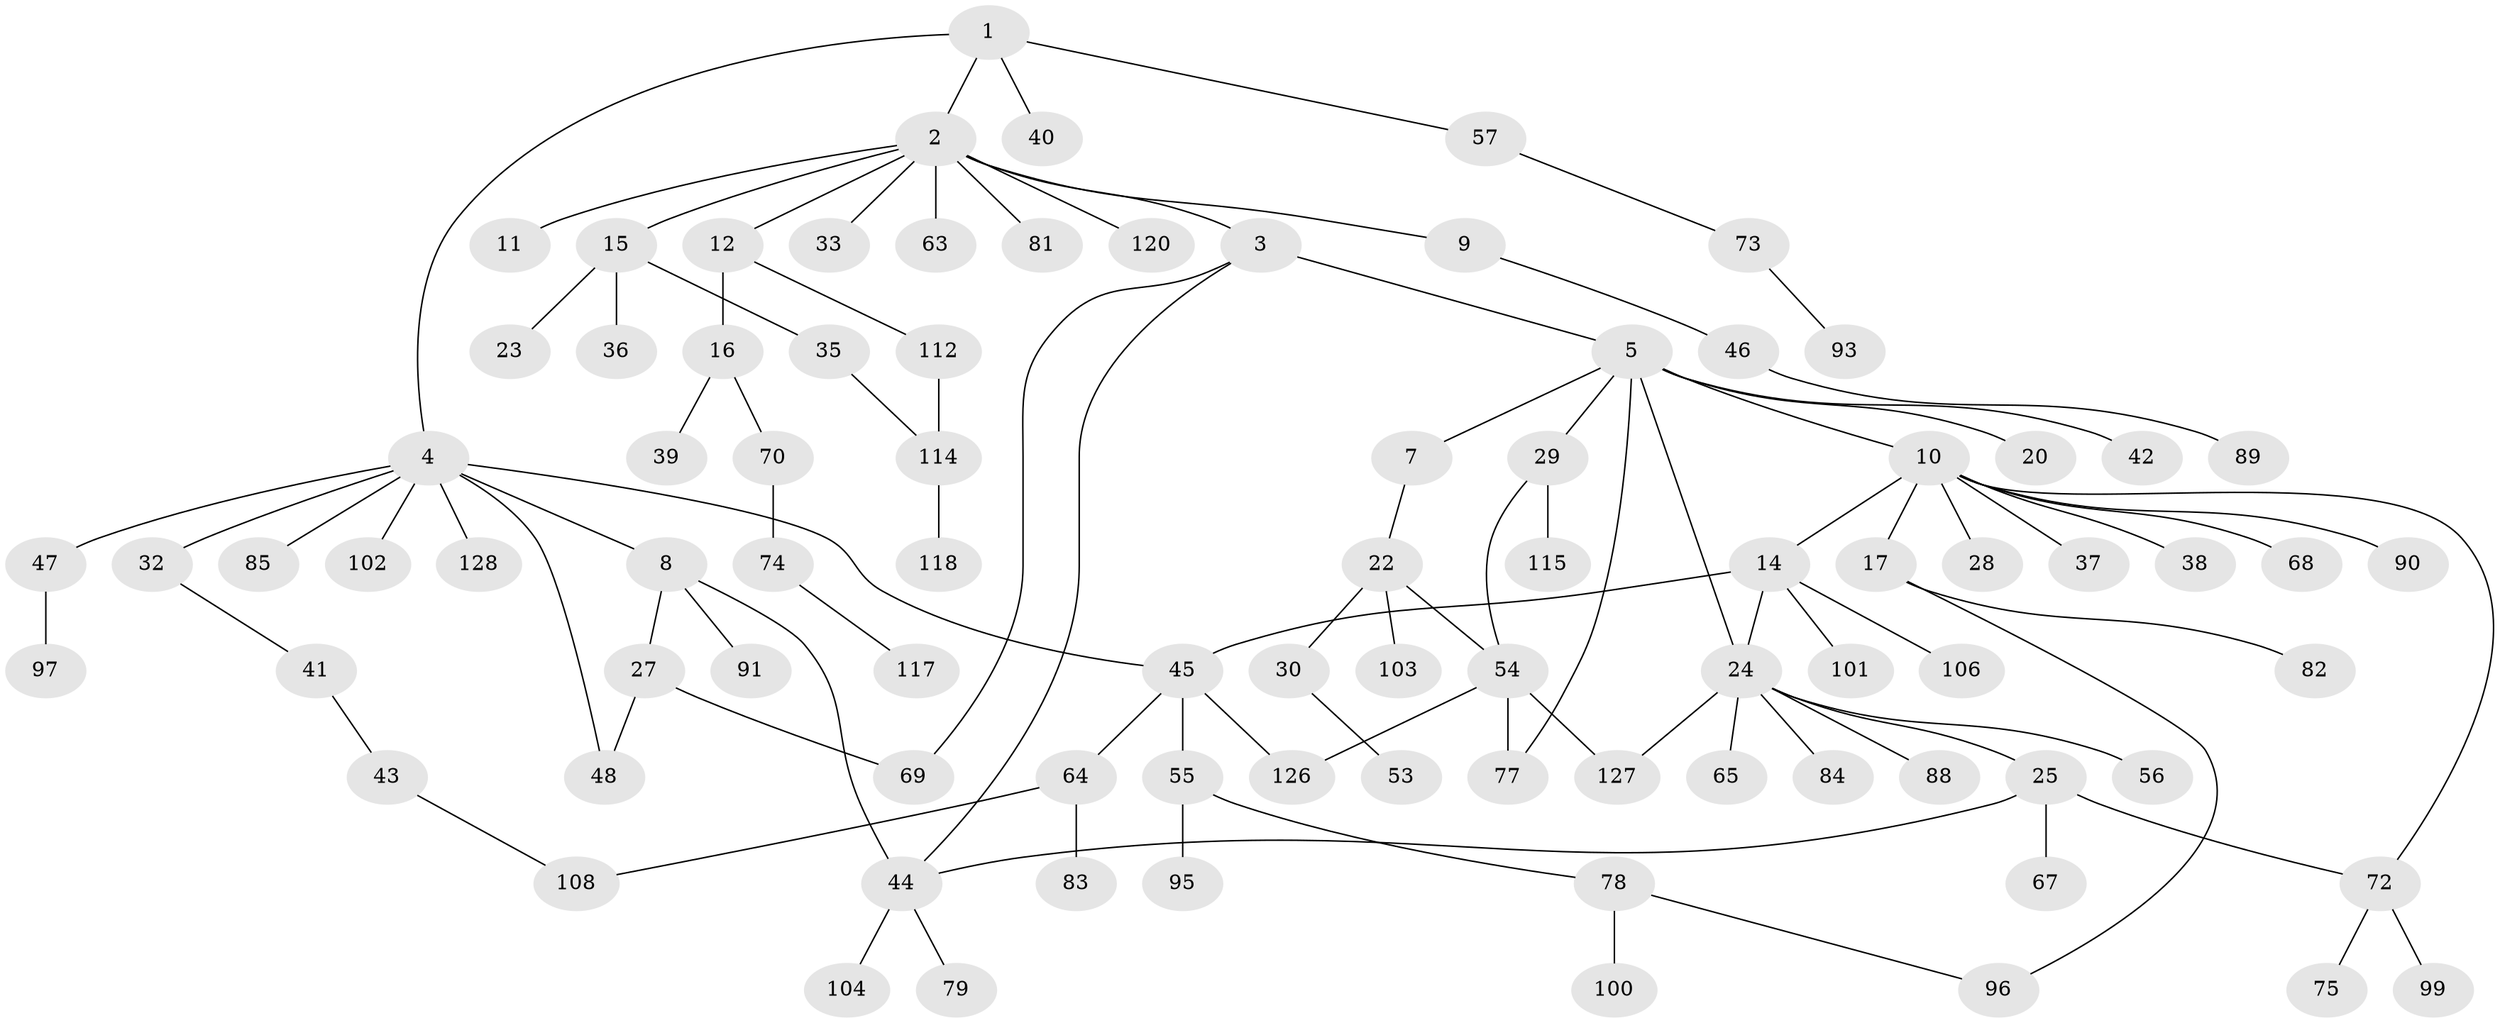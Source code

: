 // original degree distribution, {4: 0.0546875, 8: 0.0078125, 5: 0.0703125, 6: 0.015625, 7: 0.015625, 2: 0.265625, 3: 0.140625, 1: 0.4296875}
// Generated by graph-tools (version 1.1) at 2025/10/02/27/25 16:10:51]
// undirected, 89 vertices, 102 edges
graph export_dot {
graph [start="1"]
  node [color=gray90,style=filled];
  1 [super="+18"];
  2 [super="+6"];
  3 [super="+107"];
  4 [super="+31"];
  5 [super="+19"];
  7;
  8 [super="+26"];
  9 [super="+62"];
  10 [super="+13"];
  11;
  12 [super="+59"];
  14 [super="+116"];
  15 [super="+98"];
  16 [super="+51"];
  17 [super="+21"];
  20;
  22 [super="+92"];
  23 [super="+110"];
  24 [super="+52"];
  25 [super="+34"];
  27;
  28;
  29 [super="+80"];
  30 [super="+87"];
  32;
  33;
  35;
  36;
  37 [super="+66"];
  38;
  39 [super="+109"];
  40 [super="+122"];
  41 [super="+50"];
  42;
  43 [super="+58"];
  44 [super="+86"];
  45 [super="+60"];
  46 [super="+61"];
  47;
  48 [super="+49"];
  53;
  54 [super="+113"];
  55;
  56;
  57;
  63;
  64 [super="+71"];
  65;
  67;
  68;
  69 [super="+76"];
  70;
  72 [super="+105"];
  73 [super="+125"];
  74 [super="+111"];
  75;
  77;
  78;
  79;
  81;
  82;
  83;
  84;
  85 [super="+94"];
  88;
  89;
  90;
  91;
  93 [super="+119"];
  95;
  96;
  97 [super="+124"];
  99;
  100;
  101;
  102 [super="+121"];
  103;
  104;
  106;
  108;
  112;
  114 [super="+123"];
  115;
  117;
  118;
  120;
  126;
  127;
  128;
  1 -- 2;
  1 -- 4;
  1 -- 57;
  1 -- 40;
  2 -- 3;
  2 -- 9;
  2 -- 11;
  2 -- 33;
  2 -- 63;
  2 -- 81;
  2 -- 120;
  2 -- 12;
  2 -- 15;
  3 -- 5;
  3 -- 44;
  3 -- 69;
  4 -- 8;
  4 -- 48;
  4 -- 102;
  4 -- 128;
  4 -- 32;
  4 -- 85;
  4 -- 45;
  4 -- 47;
  5 -- 7;
  5 -- 10;
  5 -- 20;
  5 -- 24;
  5 -- 42;
  5 -- 29;
  5 -- 77;
  7 -- 22;
  8 -- 44 [weight=2];
  8 -- 27;
  8 -- 91;
  9 -- 46;
  10 -- 28;
  10 -- 37;
  10 -- 68;
  10 -- 90;
  10 -- 72;
  10 -- 17;
  10 -- 38;
  10 -- 14;
  12 -- 16;
  12 -- 112;
  14 -- 101;
  14 -- 106;
  14 -- 24;
  14 -- 45;
  15 -- 23;
  15 -- 35;
  15 -- 36;
  16 -- 39;
  16 -- 70;
  17 -- 82;
  17 -- 96;
  22 -- 30;
  22 -- 54;
  22 -- 103;
  24 -- 25;
  24 -- 56;
  24 -- 65;
  24 -- 84;
  24 -- 88;
  24 -- 127;
  25 -- 67;
  25 -- 72;
  25 -- 44;
  27 -- 48;
  27 -- 69;
  29 -- 54;
  29 -- 115;
  30 -- 53;
  32 -- 41;
  35 -- 114;
  41 -- 43;
  43 -- 108;
  44 -- 79;
  44 -- 104;
  45 -- 55;
  45 -- 64;
  45 -- 126;
  46 -- 89;
  47 -- 97;
  54 -- 77;
  54 -- 127;
  54 -- 126;
  55 -- 78;
  55 -- 95;
  57 -- 73;
  64 -- 108;
  64 -- 83;
  70 -- 74;
  72 -- 75;
  72 -- 99;
  73 -- 93;
  74 -- 117;
  78 -- 100;
  78 -- 96;
  112 -- 114;
  114 -- 118;
}
